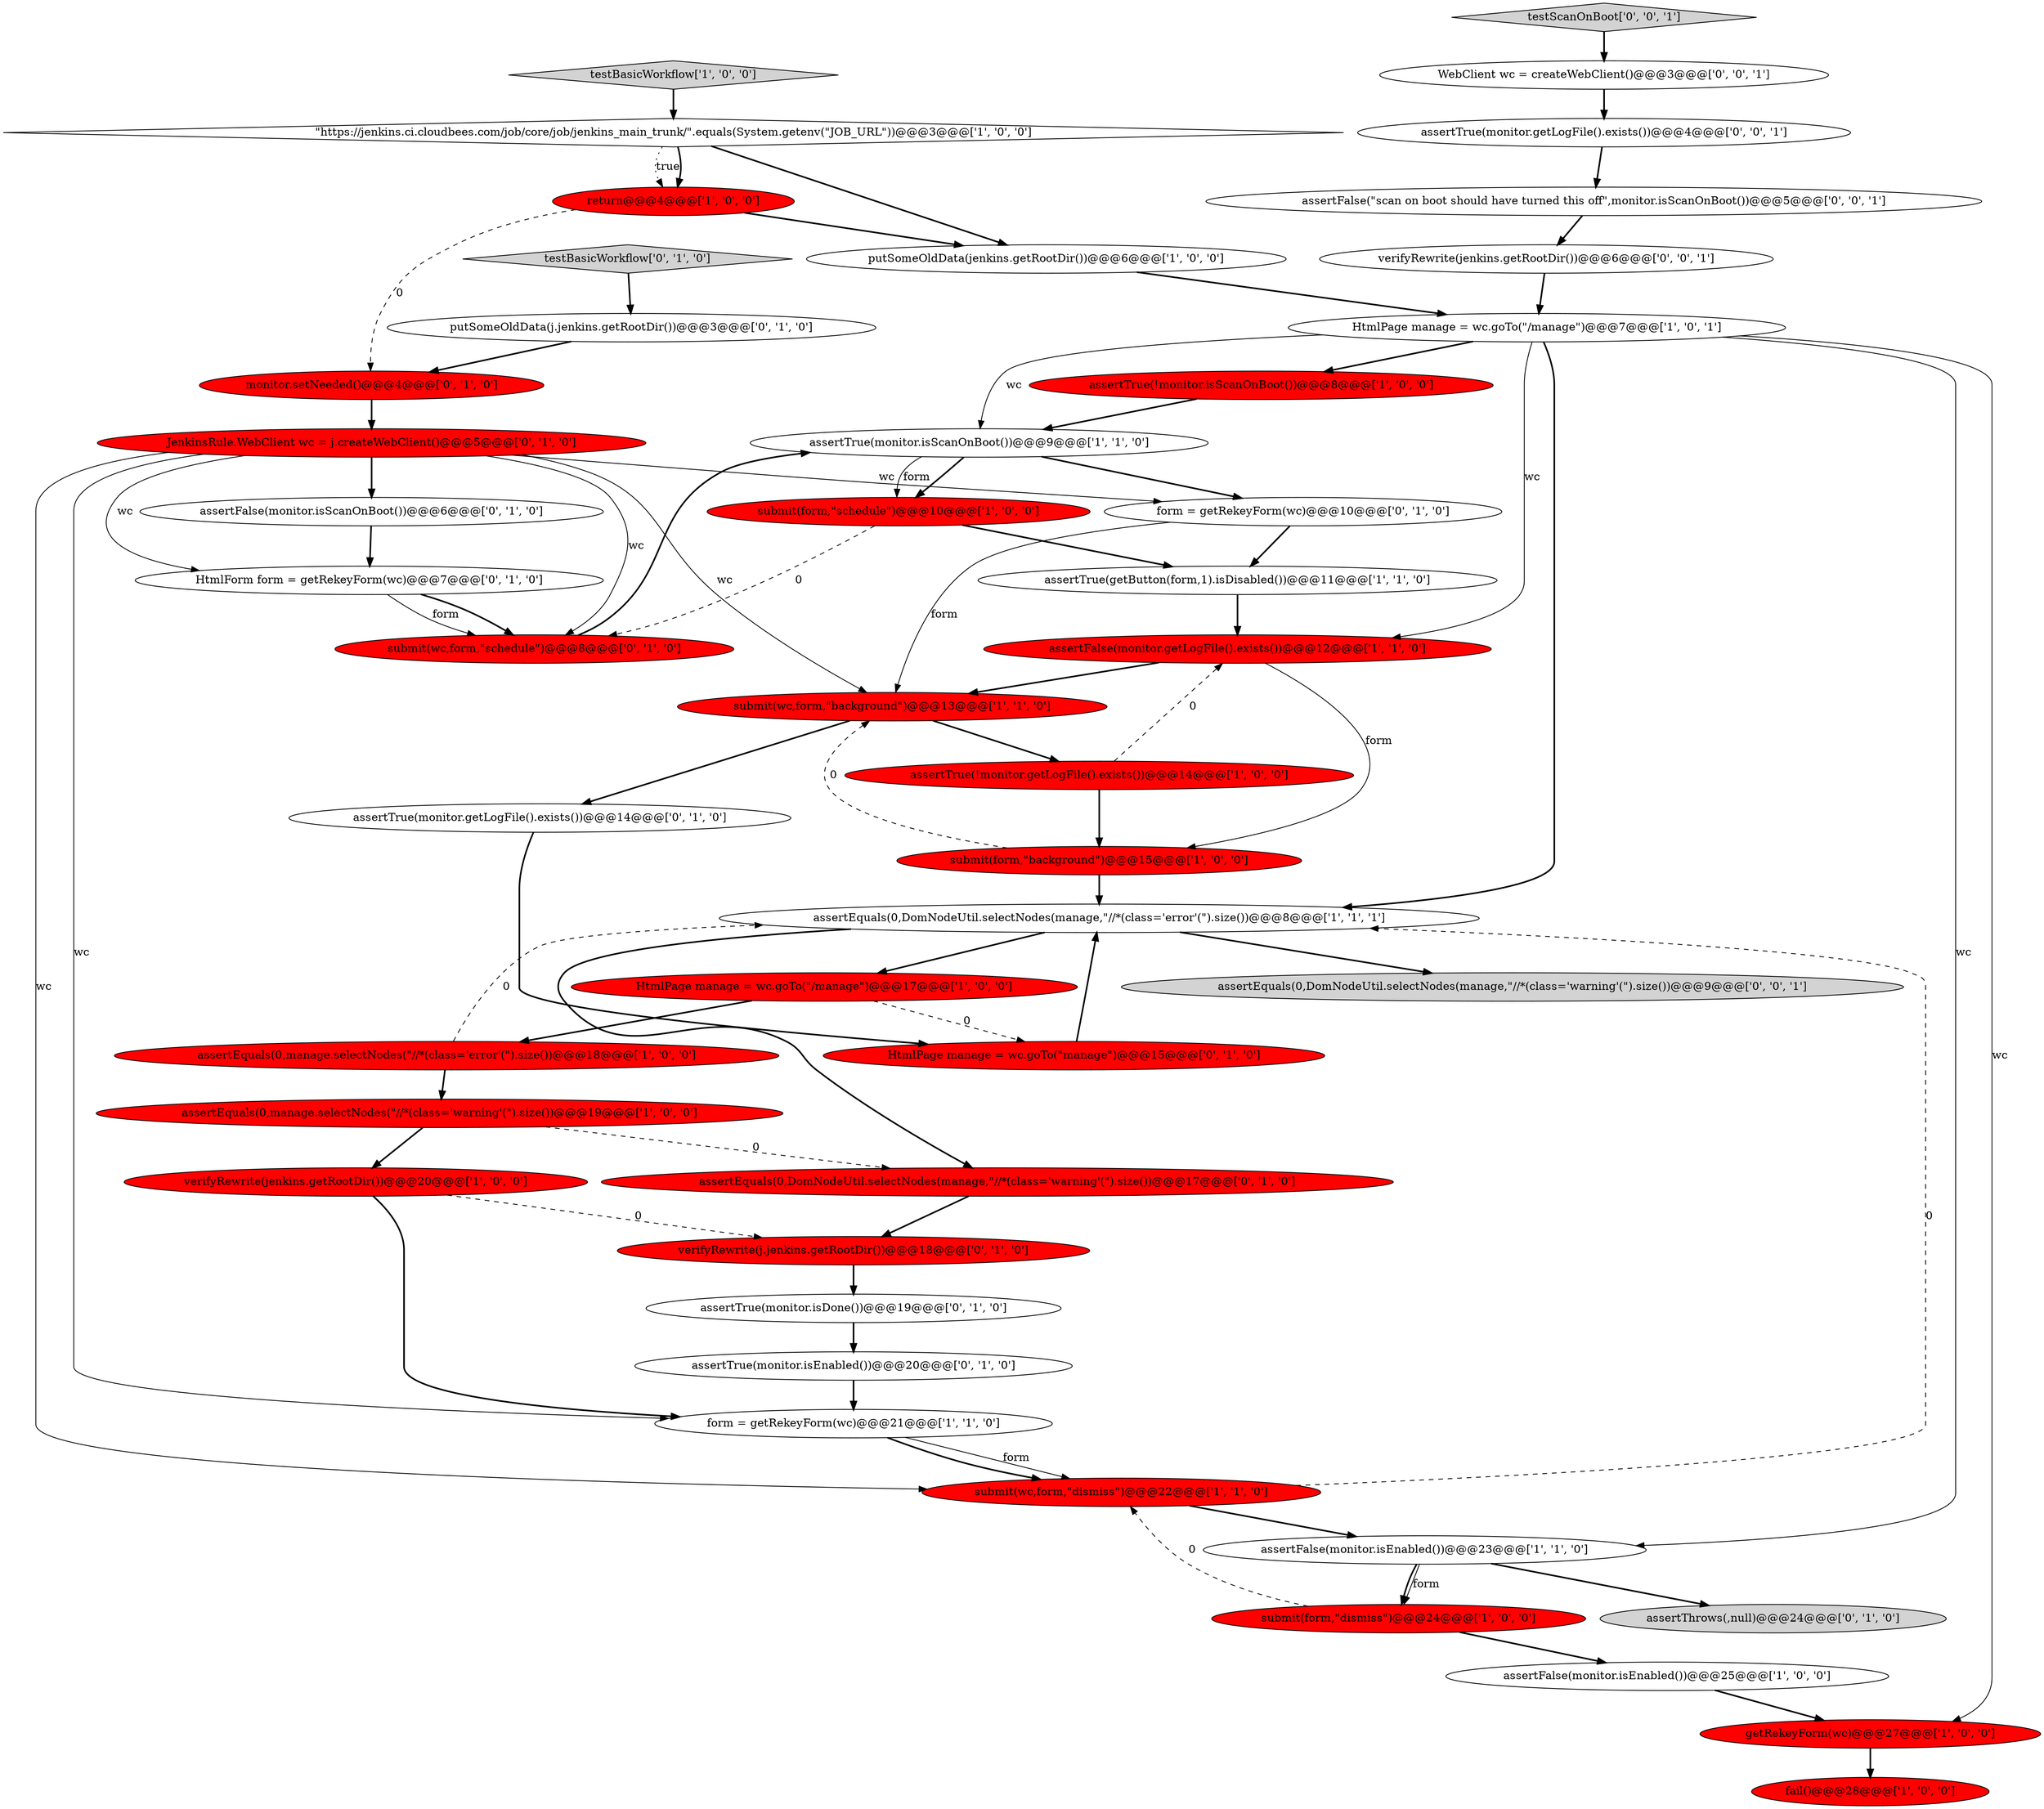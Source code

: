 digraph {
10 [style = filled, label = "assertTrue(!monitor.isScanOnBoot())@@@8@@@['1', '0', '0']", fillcolor = red, shape = ellipse image = "AAA1AAABBB1BBB"];
12 [style = filled, label = "assertEquals(0,DomNodeUtil.selectNodes(manage,\"//*(class='error'(\").size())@@@8@@@['1', '1', '1']", fillcolor = white, shape = ellipse image = "AAA0AAABBB1BBB"];
14 [style = filled, label = "assertFalse(monitor.isEnabled())@@@25@@@['1', '0', '0']", fillcolor = white, shape = ellipse image = "AAA0AAABBB1BBB"];
22 [style = filled, label = "form = getRekeyForm(wc)@@@21@@@['1', '1', '0']", fillcolor = white, shape = ellipse image = "AAA0AAABBB1BBB"];
16 [style = filled, label = "verifyRewrite(jenkins.getRootDir())@@@20@@@['1', '0', '0']", fillcolor = red, shape = ellipse image = "AAA1AAABBB1BBB"];
25 [style = filled, label = "JenkinsRule.WebClient wc = j.createWebClient()@@@5@@@['0', '1', '0']", fillcolor = red, shape = ellipse image = "AAA1AAABBB2BBB"];
42 [style = filled, label = "assertEquals(0,DomNodeUtil.selectNodes(manage,\"//*(class='warning'(\").size())@@@9@@@['0', '0', '1']", fillcolor = lightgray, shape = ellipse image = "AAA0AAABBB3BBB"];
23 [style = filled, label = "assertEquals(0,manage.selectNodes(\"//*(class='warning'(\").size())@@@19@@@['1', '0', '0']", fillcolor = red, shape = ellipse image = "AAA1AAABBB1BBB"];
0 [style = filled, label = "assertFalse(monitor.getLogFile().exists())@@@12@@@['1', '1', '0']", fillcolor = red, shape = ellipse image = "AAA1AAABBB1BBB"];
17 [style = filled, label = "submit(form,\"schedule\")@@@10@@@['1', '0', '0']", fillcolor = red, shape = ellipse image = "AAA1AAABBB1BBB"];
6 [style = filled, label = "submit(wc,form,\"background\")@@@13@@@['1', '1', '0']", fillcolor = red, shape = ellipse image = "AAA1AAABBB1BBB"];
4 [style = filled, label = "assertTrue(!monitor.getLogFile().exists())@@@14@@@['1', '0', '0']", fillcolor = red, shape = ellipse image = "AAA1AAABBB1BBB"];
31 [style = filled, label = "assertTrue(monitor.isDone())@@@19@@@['0', '1', '0']", fillcolor = white, shape = ellipse image = "AAA0AAABBB2BBB"];
32 [style = filled, label = "assertTrue(monitor.getLogFile().exists())@@@14@@@['0', '1', '0']", fillcolor = white, shape = ellipse image = "AAA0AAABBB2BBB"];
34 [style = filled, label = "testBasicWorkflow['0', '1', '0']", fillcolor = lightgray, shape = diamond image = "AAA0AAABBB2BBB"];
35 [style = filled, label = "assertFalse(monitor.isScanOnBoot())@@@6@@@['0', '1', '0']", fillcolor = white, shape = ellipse image = "AAA0AAABBB2BBB"];
37 [style = filled, label = "verifyRewrite(j.jenkins.getRootDir())@@@18@@@['0', '1', '0']", fillcolor = red, shape = ellipse image = "AAA1AAABBB2BBB"];
21 [style = filled, label = "HtmlPage manage = wc.goTo(\"/manage\")@@@7@@@['1', '0', '1']", fillcolor = white, shape = ellipse image = "AAA0AAABBB1BBB"];
7 [style = filled, label = "submit(form,\"dismiss\")@@@24@@@['1', '0', '0']", fillcolor = red, shape = ellipse image = "AAA1AAABBB1BBB"];
33 [style = filled, label = "assertEquals(0,DomNodeUtil.selectNodes(manage,\"//*(class='warning'(\").size())@@@17@@@['0', '1', '0']", fillcolor = red, shape = ellipse image = "AAA1AAABBB2BBB"];
40 [style = filled, label = "assertFalse(\"scan on boot should have turned this off\",monitor.isScanOnBoot())@@@5@@@['0', '0', '1']", fillcolor = white, shape = ellipse image = "AAA0AAABBB3BBB"];
9 [style = filled, label = "putSomeOldData(jenkins.getRootDir())@@@6@@@['1', '0', '0']", fillcolor = white, shape = ellipse image = "AAA0AAABBB1BBB"];
27 [style = filled, label = "assertTrue(monitor.isEnabled())@@@20@@@['0', '1', '0']", fillcolor = white, shape = ellipse image = "AAA0AAABBB2BBB"];
29 [style = filled, label = "HtmlPage manage = wc.goTo(\"manage\")@@@15@@@['0', '1', '0']", fillcolor = red, shape = ellipse image = "AAA1AAABBB2BBB"];
43 [style = filled, label = "WebClient wc = createWebClient()@@@3@@@['0', '0', '1']", fillcolor = white, shape = ellipse image = "AAA0AAABBB3BBB"];
5 [style = filled, label = "submit(wc,form,\"dismiss\")@@@22@@@['1', '1', '0']", fillcolor = red, shape = ellipse image = "AAA1AAABBB1BBB"];
38 [style = filled, label = "form = getRekeyForm(wc)@@@10@@@['0', '1', '0']", fillcolor = white, shape = ellipse image = "AAA0AAABBB2BBB"];
20 [style = filled, label = "assertEquals(0,manage.selectNodes(\"//*(class='error'(\").size())@@@18@@@['1', '0', '0']", fillcolor = red, shape = ellipse image = "AAA1AAABBB1BBB"];
30 [style = filled, label = "monitor.setNeeded()@@@4@@@['0', '1', '0']", fillcolor = red, shape = ellipse image = "AAA1AAABBB2BBB"];
1 [style = filled, label = "assertTrue(getButton(form,1).isDisabled())@@@11@@@['1', '1', '0']", fillcolor = white, shape = ellipse image = "AAA0AAABBB1BBB"];
11 [style = filled, label = "return@@@4@@@['1', '0', '0']", fillcolor = red, shape = ellipse image = "AAA1AAABBB1BBB"];
19 [style = filled, label = "HtmlPage manage = wc.goTo(\"/manage\")@@@17@@@['1', '0', '0']", fillcolor = red, shape = ellipse image = "AAA1AAABBB1BBB"];
24 [style = filled, label = "assertFalse(monitor.isEnabled())@@@23@@@['1', '1', '0']", fillcolor = white, shape = ellipse image = "AAA0AAABBB1BBB"];
3 [style = filled, label = "testBasicWorkflow['1', '0', '0']", fillcolor = lightgray, shape = diamond image = "AAA0AAABBB1BBB"];
44 [style = filled, label = "assertTrue(monitor.getLogFile().exists())@@@4@@@['0', '0', '1']", fillcolor = white, shape = ellipse image = "AAA0AAABBB3BBB"];
45 [style = filled, label = "testScanOnBoot['0', '0', '1']", fillcolor = lightgray, shape = diamond image = "AAA0AAABBB3BBB"];
41 [style = filled, label = "verifyRewrite(jenkins.getRootDir())@@@6@@@['0', '0', '1']", fillcolor = white, shape = ellipse image = "AAA0AAABBB3BBB"];
36 [style = filled, label = "putSomeOldData(j.jenkins.getRootDir())@@@3@@@['0', '1', '0']", fillcolor = white, shape = ellipse image = "AAA0AAABBB2BBB"];
13 [style = filled, label = "getRekeyForm(wc)@@@27@@@['1', '0', '0']", fillcolor = red, shape = ellipse image = "AAA1AAABBB1BBB"];
15 [style = filled, label = "assertTrue(monitor.isScanOnBoot())@@@9@@@['1', '1', '0']", fillcolor = white, shape = ellipse image = "AAA0AAABBB1BBB"];
8 [style = filled, label = "submit(form,\"background\")@@@15@@@['1', '0', '0']", fillcolor = red, shape = ellipse image = "AAA1AAABBB1BBB"];
2 [style = filled, label = "\"https://jenkins.ci.cloudbees.com/job/core/job/jenkins_main_trunk/\".equals(System.getenv(\"JOB_URL\"))@@@3@@@['1', '0', '0']", fillcolor = white, shape = diamond image = "AAA0AAABBB1BBB"];
39 [style = filled, label = "submit(wc,form,\"schedule\")@@@8@@@['0', '1', '0']", fillcolor = red, shape = ellipse image = "AAA1AAABBB2BBB"];
28 [style = filled, label = "HtmlForm form = getRekeyForm(wc)@@@7@@@['0', '1', '0']", fillcolor = white, shape = ellipse image = "AAA0AAABBB2BBB"];
26 [style = filled, label = "assertThrows(,null)@@@24@@@['0', '1', '0']", fillcolor = lightgray, shape = ellipse image = "AAA0AAABBB2BBB"];
18 [style = filled, label = "fail()@@@28@@@['1', '0', '0']", fillcolor = red, shape = ellipse image = "AAA1AAABBB1BBB"];
6->32 [style = bold, label=""];
21->24 [style = solid, label="wc"];
21->10 [style = bold, label=""];
15->38 [style = bold, label=""];
17->39 [style = dashed, label="0"];
23->16 [style = bold, label=""];
39->15 [style = bold, label=""];
5->12 [style = dashed, label="0"];
8->6 [style = dashed, label="0"];
38->6 [style = solid, label="form"];
10->15 [style = bold, label=""];
16->37 [style = dashed, label="0"];
17->1 [style = bold, label=""];
25->38 [style = solid, label="wc"];
25->6 [style = solid, label="wc"];
0->6 [style = bold, label=""];
28->39 [style = bold, label=""];
19->20 [style = bold, label=""];
41->21 [style = bold, label=""];
19->29 [style = dashed, label="0"];
44->40 [style = bold, label=""];
22->5 [style = solid, label="form"];
4->0 [style = dashed, label="0"];
30->25 [style = bold, label=""];
21->13 [style = solid, label="wc"];
12->42 [style = bold, label=""];
1->0 [style = bold, label=""];
2->9 [style = bold, label=""];
16->22 [style = bold, label=""];
11->9 [style = bold, label=""];
25->35 [style = bold, label=""];
27->22 [style = bold, label=""];
22->5 [style = bold, label=""];
23->33 [style = dashed, label="0"];
38->1 [style = bold, label=""];
2->11 [style = dotted, label="true"];
7->14 [style = bold, label=""];
32->29 [style = bold, label=""];
35->28 [style = bold, label=""];
21->12 [style = bold, label=""];
7->5 [style = dashed, label="0"];
6->4 [style = bold, label=""];
36->30 [style = bold, label=""];
15->17 [style = bold, label=""];
24->26 [style = bold, label=""];
29->12 [style = bold, label=""];
21->0 [style = solid, label="wc"];
15->17 [style = solid, label="form"];
24->7 [style = solid, label="form"];
28->39 [style = solid, label="form"];
20->23 [style = bold, label=""];
3->2 [style = bold, label=""];
31->27 [style = bold, label=""];
45->43 [style = bold, label=""];
37->31 [style = bold, label=""];
0->8 [style = solid, label="form"];
25->28 [style = solid, label="wc"];
25->39 [style = solid, label="wc"];
5->24 [style = bold, label=""];
34->36 [style = bold, label=""];
40->41 [style = bold, label=""];
9->21 [style = bold, label=""];
12->33 [style = bold, label=""];
4->8 [style = bold, label=""];
25->22 [style = solid, label="wc"];
20->12 [style = dashed, label="0"];
14->13 [style = bold, label=""];
25->5 [style = solid, label="wc"];
12->19 [style = bold, label=""];
33->37 [style = bold, label=""];
24->7 [style = bold, label=""];
21->15 [style = solid, label="wc"];
43->44 [style = bold, label=""];
11->30 [style = dashed, label="0"];
2->11 [style = bold, label=""];
8->12 [style = bold, label=""];
13->18 [style = bold, label=""];
}
